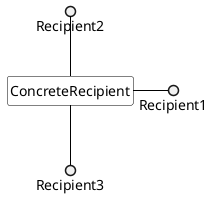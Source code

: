 @startuml

skinparam class {
  BackgroundColor White
  ArrowColor Black
  BorderColor Black
}

class ConcreteRecipient
ConcreteRecipient -() Recipient1
Recipient2 ()-- ConcreteRecipient  
ConcreteRecipient --() Recipient3 

hide members 
hide circle
@enduml